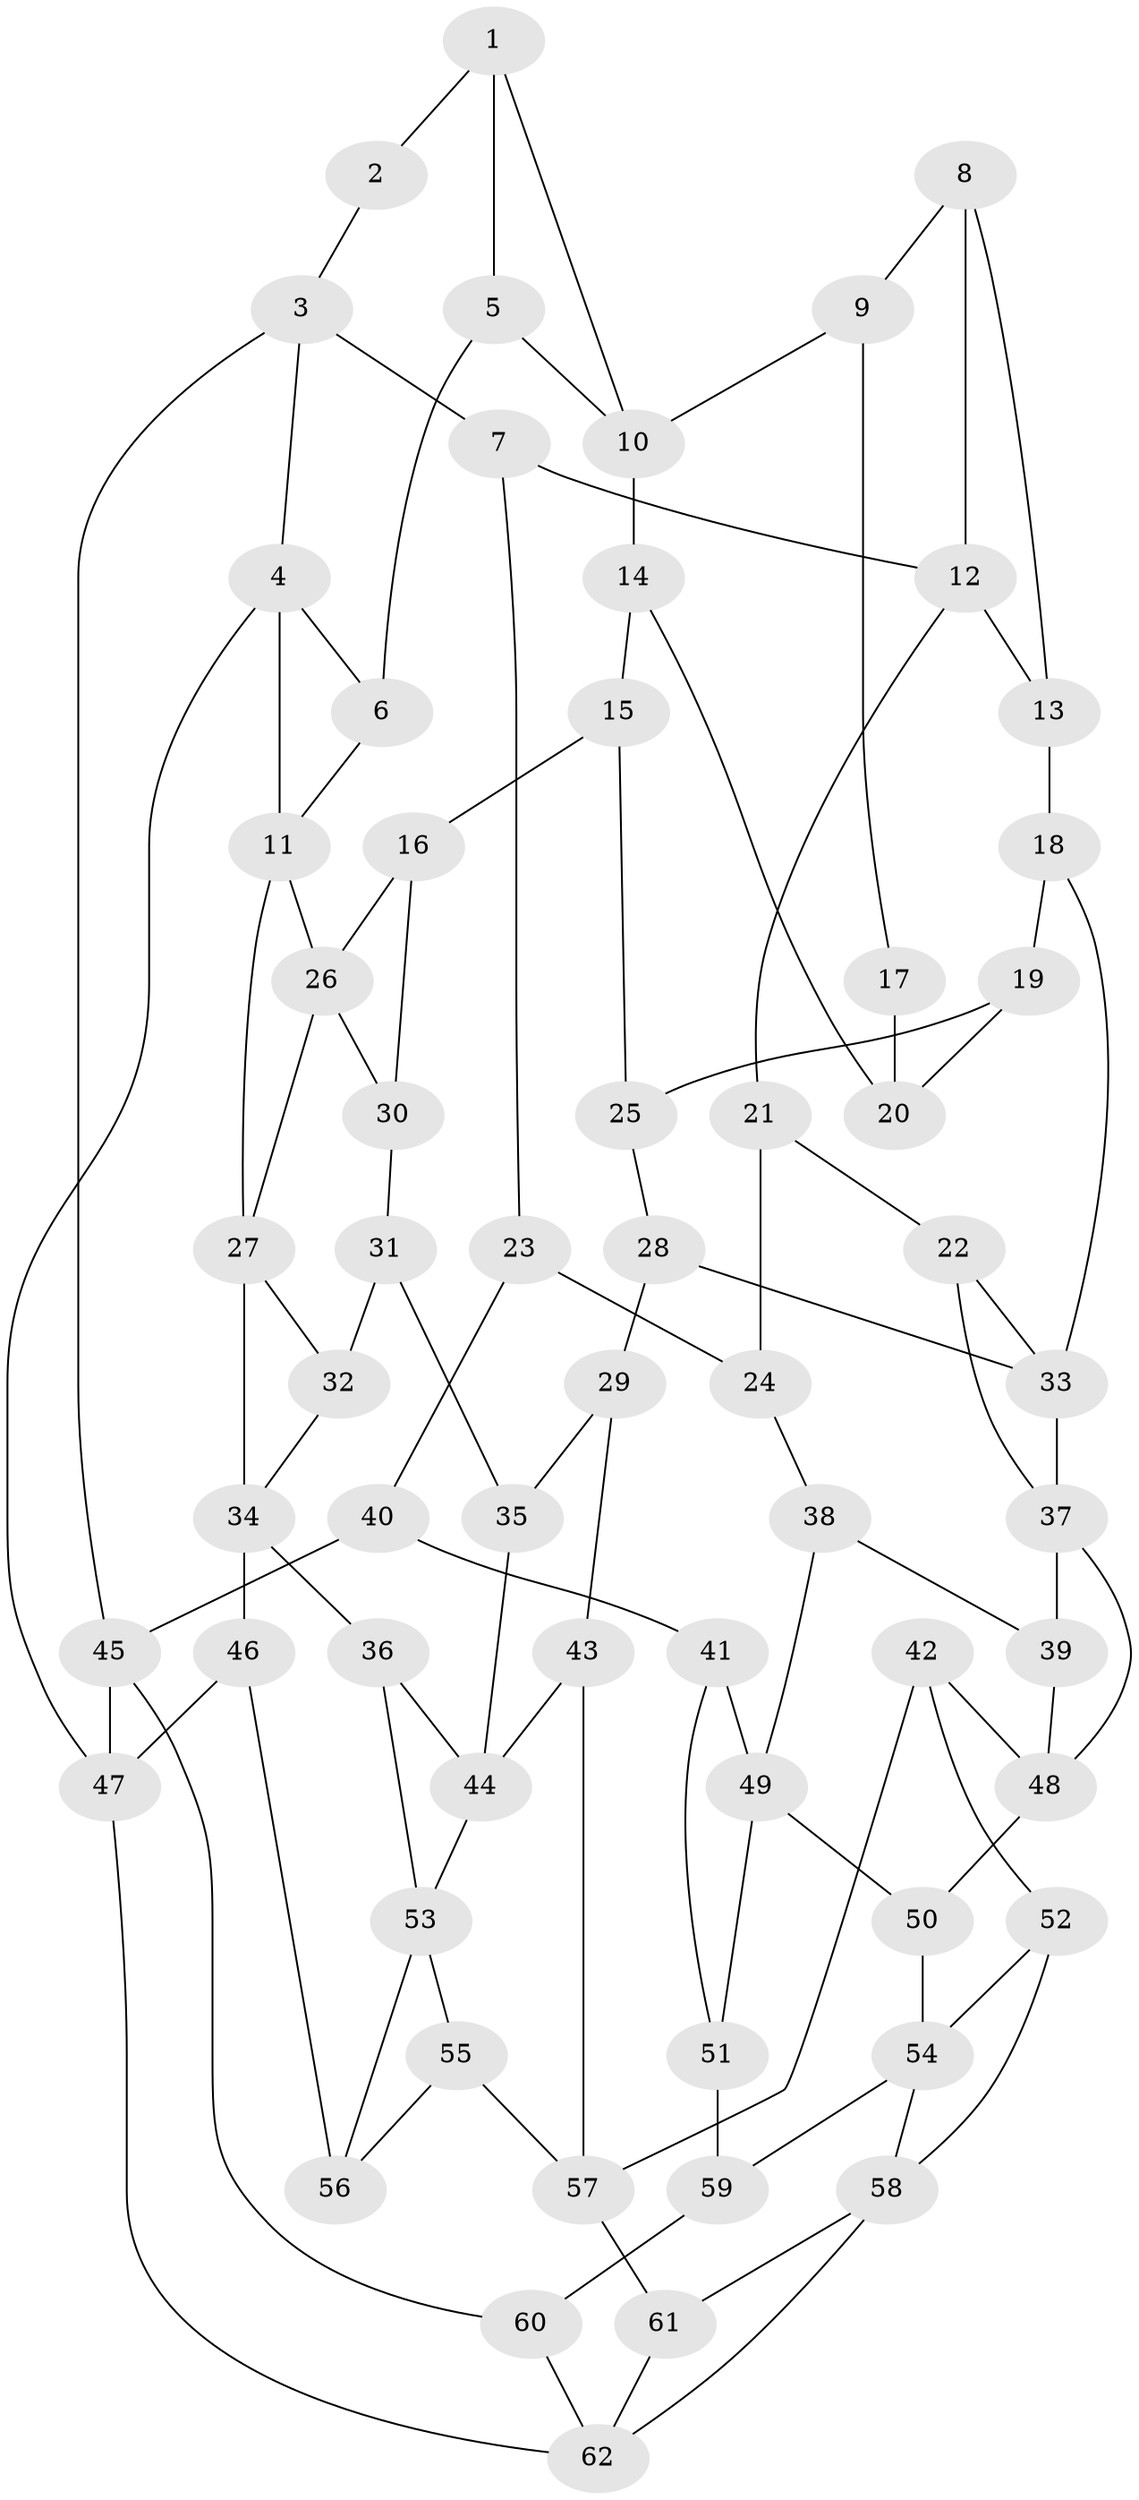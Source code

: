 // original degree distribution, {3: 0.03409090909090909, 5: 0.5113636363636364, 4: 0.22727272727272727, 6: 0.22727272727272727}
// Generated by graph-tools (version 1.1) at 2025/38/03/04/25 23:38:23]
// undirected, 62 vertices, 102 edges
graph export_dot {
  node [color=gray90,style=filled];
  1;
  2;
  3;
  4;
  5;
  6;
  7;
  8;
  9;
  10;
  11;
  12;
  13;
  14;
  15;
  16;
  17;
  18;
  19;
  20;
  21;
  22;
  23;
  24;
  25;
  26;
  27;
  28;
  29;
  30;
  31;
  32;
  33;
  34;
  35;
  36;
  37;
  38;
  39;
  40;
  41;
  42;
  43;
  44;
  45;
  46;
  47;
  48;
  49;
  50;
  51;
  52;
  53;
  54;
  55;
  56;
  57;
  58;
  59;
  60;
  61;
  62;
  1 -- 2 [weight=1.0];
  1 -- 5 [weight=1.0];
  1 -- 10 [weight=1.0];
  2 -- 3 [weight=1.0];
  3 -- 4 [weight=1.0];
  3 -- 7 [weight=1.0];
  3 -- 45 [weight=1.0];
  4 -- 6 [weight=1.0];
  4 -- 11 [weight=1.0];
  4 -- 47 [weight=1.0];
  5 -- 6 [weight=1.0];
  5 -- 10 [weight=1.0];
  6 -- 11 [weight=1.0];
  7 -- 12 [weight=1.0];
  7 -- 23 [weight=1.0];
  8 -- 9 [weight=1.0];
  8 -- 12 [weight=1.0];
  8 -- 13 [weight=1.0];
  9 -- 10 [weight=1.0];
  9 -- 17 [weight=1.0];
  10 -- 14 [weight=1.0];
  11 -- 26 [weight=1.0];
  11 -- 27 [weight=1.0];
  12 -- 13 [weight=1.0];
  12 -- 21 [weight=1.0];
  13 -- 18 [weight=1.0];
  14 -- 15 [weight=1.0];
  14 -- 20 [weight=1.0];
  15 -- 16 [weight=1.0];
  15 -- 25 [weight=1.0];
  16 -- 26 [weight=1.0];
  16 -- 30 [weight=1.0];
  17 -- 20 [weight=2.0];
  18 -- 19 [weight=1.0];
  18 -- 33 [weight=1.0];
  19 -- 20 [weight=1.0];
  19 -- 25 [weight=1.0];
  21 -- 22 [weight=1.0];
  21 -- 24 [weight=1.0];
  22 -- 33 [weight=1.0];
  22 -- 37 [weight=1.0];
  23 -- 24 [weight=1.0];
  23 -- 40 [weight=1.0];
  24 -- 38 [weight=1.0];
  25 -- 28 [weight=1.0];
  26 -- 27 [weight=1.0];
  26 -- 30 [weight=1.0];
  27 -- 32 [weight=1.0];
  27 -- 34 [weight=1.0];
  28 -- 29 [weight=1.0];
  28 -- 33 [weight=1.0];
  29 -- 35 [weight=1.0];
  29 -- 43 [weight=1.0];
  30 -- 31 [weight=1.0];
  31 -- 32 [weight=1.0];
  31 -- 35 [weight=2.0];
  32 -- 34 [weight=1.0];
  33 -- 37 [weight=1.0];
  34 -- 36 [weight=1.0];
  34 -- 46 [weight=1.0];
  35 -- 44 [weight=1.0];
  36 -- 44 [weight=1.0];
  36 -- 53 [weight=1.0];
  37 -- 39 [weight=1.0];
  37 -- 48 [weight=1.0];
  38 -- 39 [weight=1.0];
  38 -- 49 [weight=1.0];
  39 -- 48 [weight=1.0];
  40 -- 41 [weight=1.0];
  40 -- 45 [weight=1.0];
  41 -- 49 [weight=1.0];
  41 -- 51 [weight=1.0];
  42 -- 48 [weight=1.0];
  42 -- 52 [weight=1.0];
  42 -- 57 [weight=1.0];
  43 -- 44 [weight=1.0];
  43 -- 57 [weight=1.0];
  44 -- 53 [weight=1.0];
  45 -- 47 [weight=1.0];
  45 -- 60 [weight=1.0];
  46 -- 47 [weight=1.0];
  46 -- 56 [weight=2.0];
  47 -- 62 [weight=1.0];
  48 -- 50 [weight=1.0];
  49 -- 50 [weight=1.0];
  49 -- 51 [weight=1.0];
  50 -- 54 [weight=1.0];
  51 -- 59 [weight=2.0];
  52 -- 54 [weight=1.0];
  52 -- 58 [weight=1.0];
  53 -- 55 [weight=1.0];
  53 -- 56 [weight=1.0];
  54 -- 58 [weight=1.0];
  54 -- 59 [weight=1.0];
  55 -- 56 [weight=1.0];
  55 -- 57 [weight=1.0];
  57 -- 61 [weight=1.0];
  58 -- 61 [weight=1.0];
  58 -- 62 [weight=1.0];
  59 -- 60 [weight=1.0];
  60 -- 62 [weight=1.0];
  61 -- 62 [weight=1.0];
}
